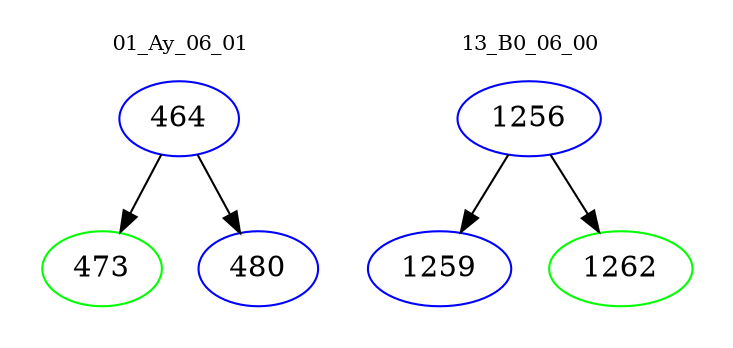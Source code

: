 digraph{
subgraph cluster_0 {
color = white
label = "01_Ay_06_01";
fontsize=10;
T0_464 [label="464", color="blue"]
T0_464 -> T0_473 [color="black"]
T0_473 [label="473", color="green"]
T0_464 -> T0_480 [color="black"]
T0_480 [label="480", color="blue"]
}
subgraph cluster_1 {
color = white
label = "13_B0_06_00";
fontsize=10;
T1_1256 [label="1256", color="blue"]
T1_1256 -> T1_1259 [color="black"]
T1_1259 [label="1259", color="blue"]
T1_1256 -> T1_1262 [color="black"]
T1_1262 [label="1262", color="green"]
}
}
